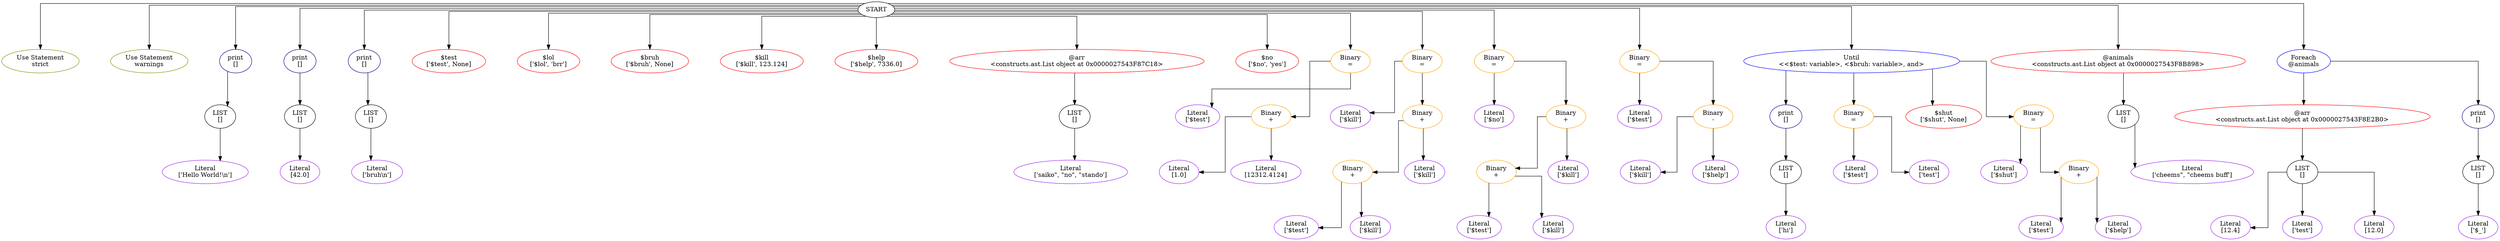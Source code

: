digraph AST {
nodesep=1.0;
overlap=False;
ranksep=1.0;
splines=ortho;
start_0 [fillcolor=white, label=START];
"Use Statement_1" [color=yellow4, fillcolor=yellow1, group=start_0, label="Use Statement\nstrict"];
start_0 -> "Use Statement_1"  [weight=1.5];
"Use Statement_2" [color=yellow4, fillcolor=yellow1, group=start_0, label="Use Statement\nwarnings"];
start_0 -> "Use Statement_2"  [weight=1.5];
print_1 [color=navy, fillcolor=lightblue, group=start_0, label="print\n[]"];
start_0 -> print_1  [weight=1.5];
LIST_1 [color=black, fillcolor=gray, group=print_1, label="LIST\n[]"];
print_1 -> LIST_1  [weight=1.5];
Literal_1 [color=purple, fillcolor=thistle, group=LIST_1, label="Literal\n['Hello World!\\n']"];
LIST_1 -> Literal_1  [weight=1.5];
print_2 [color=navy, fillcolor=lightblue, group=start_0, label="print\n[]"];
start_0 -> print_2  [weight=1.5];
LIST_2 [color=black, fillcolor=gray, group=print_2, label="LIST\n[]"];
print_2 -> LIST_2  [weight=1.5];
Literal_2 [color=purple, fillcolor=thistle, group=LIST_2, label="Literal\n[42.0]"];
LIST_2 -> Literal_2  [weight=1.5];
print_3 [color=navy, fillcolor=lightblue, group=start_0, label="print\n[]"];
start_0 -> print_3  [weight=1.5];
LIST_3 [color=black, fillcolor=gray, group=print_3, label="LIST\n[]"];
print_3 -> LIST_3  [weight=1.5];
Literal_3 [color=purple, fillcolor=thistle, group=LIST_3, label="Literal\n['bruh\\n']"];
LIST_3 -> Literal_3  [weight=1.5];
"$test_1" [color=red, fillcolor=lightpink, group=start_0, label="$test\n['$test', None]"];
start_0 -> "$test_1"  [weight=1.5];
"$lol_1" [color=red, fillcolor=lightpink, group=start_0, label="$lol\n['$lol', 'brr']"];
start_0 -> "$lol_1"  [weight=1.5];
"$bruh_1" [color=red, fillcolor=lightpink, group=start_0, label="$bruh\n['$bruh', None]"];
start_0 -> "$bruh_1"  [weight=1.5];
"$kill_1" [color=red, fillcolor=lightpink, group=start_0, label="$kill\n['$kill', 123.124]"];
start_0 -> "$kill_1"  [weight=1.5];
"$help_1" [color=red, fillcolor=lightpink, group=start_0, label="$help\n['$help', 7336.0]"];
start_0 -> "$help_1"  [weight=1.5];
"@arr_1" [color=red, fillcolor=turquoise, group=start_0, label="@arr\n<constructs.ast.List object at 0x0000027543F87C18>"];
start_0 -> "@arr_1"  [weight=1.5];
LIST_4 [color=black, fillcolor=gray, group="@arr_1", label="LIST\n[]"];
"@arr_1" -> LIST_4  [weight=1.5];
Literal_4 [color=purple, fillcolor=thistle, group=LIST_4, label="Literal\n['saiko\", \"no\", \"stando']"];
LIST_4 -> Literal_4  [weight=1.5];
"$no_1" [color=red, fillcolor=lightpink, group=start_0, label="$no\n['$no', 'yes']"];
start_0 -> "$no_1"  [weight=1.5];
Binary_1 [color=orange, fillcolor=lightyellow, group=start_0, label="Binary\n="];
start_0 -> Binary_1  [weight=1.5];
Literal_5 [color=purple, fillcolor=thistle, group=Binary_1, label="Literal\n['$test']"];
Binary_1 -> Literal_5  [weight=1.5];
Binary_2 [color=orange, fillcolor=lightyellow, group=Binary_1, label="Binary\n+"];
Binary_1 -> Binary_2  [weight=1.5];
Literal_6 [color=purple, fillcolor=thistle, group=Binary_2, label="Literal\n[1.0]"];
Binary_2 -> Literal_6  [weight=1.5];
Literal_7 [color=purple, fillcolor=thistle, group=Binary_2, label="Literal\n[12312.4124]"];
Binary_2 -> Literal_7  [weight=1.5];
Binary_3 [color=orange, fillcolor=lightyellow, group=start_0, label="Binary\n="];
start_0 -> Binary_3  [weight=1.5];
Literal_8 [color=purple, fillcolor=thistle, group=Binary_3, label="Literal\n['$kill']"];
Binary_3 -> Literal_8  [weight=1.5];
Binary_4 [color=orange, fillcolor=lightyellow, group=Binary_3, label="Binary\n+"];
Binary_3 -> Binary_4  [weight=1.5];
Binary_5 [color=orange, fillcolor=lightyellow, group=Binary_4, label="Binary\n+"];
Binary_4 -> Binary_5  [weight=1.5];
Literal_9 [color=purple, fillcolor=thistle, group=Binary_5, label="Literal\n['$test']"];
Binary_5 -> Literal_9  [weight=1.5];
Literal_10 [color=purple, fillcolor=thistle, group=Binary_5, label="Literal\n['$kill']"];
Binary_5 -> Literal_10  [weight=1.5];
Literal_11 [color=purple, fillcolor=thistle, group=Binary_4, label="Literal\n['$kill']"];
Binary_4 -> Literal_11  [weight=1.5];
Binary_6 [color=orange, fillcolor=lightyellow, group=start_0, label="Binary\n="];
start_0 -> Binary_6  [weight=1.5];
Literal_12 [color=purple, fillcolor=thistle, group=Binary_6, label="Literal\n['$no']"];
Binary_6 -> Literal_12  [weight=1.5];
Binary_7 [color=orange, fillcolor=lightyellow, group=Binary_6, label="Binary\n+"];
Binary_6 -> Binary_7  [weight=1.5];
Binary_8 [color=orange, fillcolor=lightyellow, group=Binary_7, label="Binary\n+"];
Binary_7 -> Binary_8  [weight=1.5];
Literal_13 [color=purple, fillcolor=thistle, group=Binary_8, label="Literal\n['$test']"];
Binary_8 -> Literal_13  [weight=1.5];
Literal_14 [color=purple, fillcolor=thistle, group=Binary_8, label="Literal\n['$kill']"];
Binary_8 -> Literal_14  [weight=1.5];
Literal_15 [color=purple, fillcolor=thistle, group=Binary_7, label="Literal\n['$kill']"];
Binary_7 -> Literal_15  [weight=1.5];
Binary_9 [color=orange, fillcolor=lightyellow, group=start_0, label="Binary\n="];
start_0 -> Binary_9  [weight=1.5];
Literal_16 [color=purple, fillcolor=thistle, group=Binary_9, label="Literal\n['$test']"];
Binary_9 -> Literal_16  [weight=1.5];
Binary_10 [color=orange, fillcolor=lightyellow, group=Binary_9, label="Binary\n-"];
Binary_9 -> Binary_10  [weight=1.5];
Literal_17 [color=purple, fillcolor=thistle, group=Binary_10, label="Literal\n['$kill']"];
Binary_10 -> Literal_17  [weight=1.5];
Literal_18 [color=purple, fillcolor=thistle, group=Binary_10, label="Literal\n['$help']"];
Binary_10 -> Literal_18  [weight=1.5];
Until_1 [color=blue, fillcolor=palegreen, group=start_0, label="Until\n<<$test: variable>, <$bruh: variable>, and>"];
start_0 -> Until_1  [weight=1.5];
print_4 [color=navy, fillcolor=lightblue, group=Until_1, label="print\n[]"];
Until_1 -> print_4  [weight=1.5];
LIST_5 [color=black, fillcolor=gray, group=print_4, label="LIST\n[]"];
print_4 -> LIST_5  [weight=1.5];
Literal_19 [color=purple, fillcolor=thistle, group=LIST_5, label="Literal\n['hi']"];
LIST_5 -> Literal_19  [weight=1.5];
Binary_11 [color=orange, fillcolor=lightyellow, group=Until_1, label="Binary\n="];
Until_1 -> Binary_11  [weight=1.5];
Literal_20 [color=purple, fillcolor=thistle, group=Binary_11, label="Literal\n['$test']"];
Binary_11 -> Literal_20  [weight=1.5];
Literal_21 [color=purple, fillcolor=thistle, group=Binary_11, label="Literal\n['test']"];
Binary_11 -> Literal_21  [weight=1.5];
"$shut_1" [color=red, fillcolor=lightpink, group=Until_1, label="$shut\n['$shut', None]"];
Until_1 -> "$shut_1"  [weight=1.5];
Binary_12 [color=orange, fillcolor=lightyellow, group=Until_1, label="Binary\n="];
Until_1 -> Binary_12  [weight=1.5];
Literal_22 [color=purple, fillcolor=thistle, group=Binary_12, label="Literal\n['$shut']"];
Binary_12 -> Literal_22  [weight=1.5];
Binary_13 [color=orange, fillcolor=lightyellow, group=Binary_12, label="Binary\n+"];
Binary_12 -> Binary_13  [weight=1.5];
Literal_23 [color=purple, fillcolor=thistle, group=Binary_13, label="Literal\n['$test']"];
Binary_13 -> Literal_23  [weight=1.5];
Literal_24 [color=purple, fillcolor=thistle, group=Binary_13, label="Literal\n['$help']"];
Binary_13 -> Literal_24  [weight=1.5];
"@animals_1" [color=red, fillcolor=turquoise, group=start_0, label="@animals\n<constructs.ast.List object at 0x0000027543F8B898>"];
start_0 -> "@animals_1"  [weight=1.5];
LIST_6 [color=black, fillcolor=gray, group="@animals_1", label="LIST\n[]"];
"@animals_1" -> LIST_6  [weight=1.5];
Literal_25 [color=purple, fillcolor=thistle, group=LIST_6, label="Literal\n['cheems\", \"cheems buff']"];
LIST_6 -> Literal_25  [weight=1.5];
Foreach_1 [color=blue, fillcolor=coral, group=start_0, label="Foreach\n@animals"];
start_0 -> Foreach_1  [weight=1.5];
"@arr_2" [color=red, fillcolor=turquoise, group=Foreach_1, label="@arr\n<constructs.ast.List object at 0x0000027543F8E2B0>"];
Foreach_1 -> "@arr_2"  [weight=1.5];
LIST_7 [color=black, fillcolor=gray, group="@arr_2", label="LIST\n[]"];
"@arr_2" -> LIST_7  [weight=1.5];
Literal_26 [color=purple, fillcolor=thistle, group=LIST_7, label="Literal\n[12.4]"];
LIST_7 -> Literal_26  [weight=1.5];
Literal_27 [color=purple, fillcolor=thistle, group=LIST_7, label="Literal\n['test']"];
LIST_7 -> Literal_27  [weight=1.5];
Literal_28 [color=purple, fillcolor=thistle, group=LIST_7, label="Literal\n[12.0]"];
LIST_7 -> Literal_28  [weight=1.5];
print_5 [color=navy, fillcolor=lightblue, group=Foreach_1, label="print\n[]"];
Foreach_1 -> print_5  [weight=1.5];
LIST_8 [color=black, fillcolor=gray, group=print_5, label="LIST\n[]"];
print_5 -> LIST_8  [weight=1.5];
Literal_29 [color=purple, fillcolor=thistle, group=LIST_8, label="Literal\n['$_']"];
LIST_8 -> Literal_29  [weight=1.5];
}
